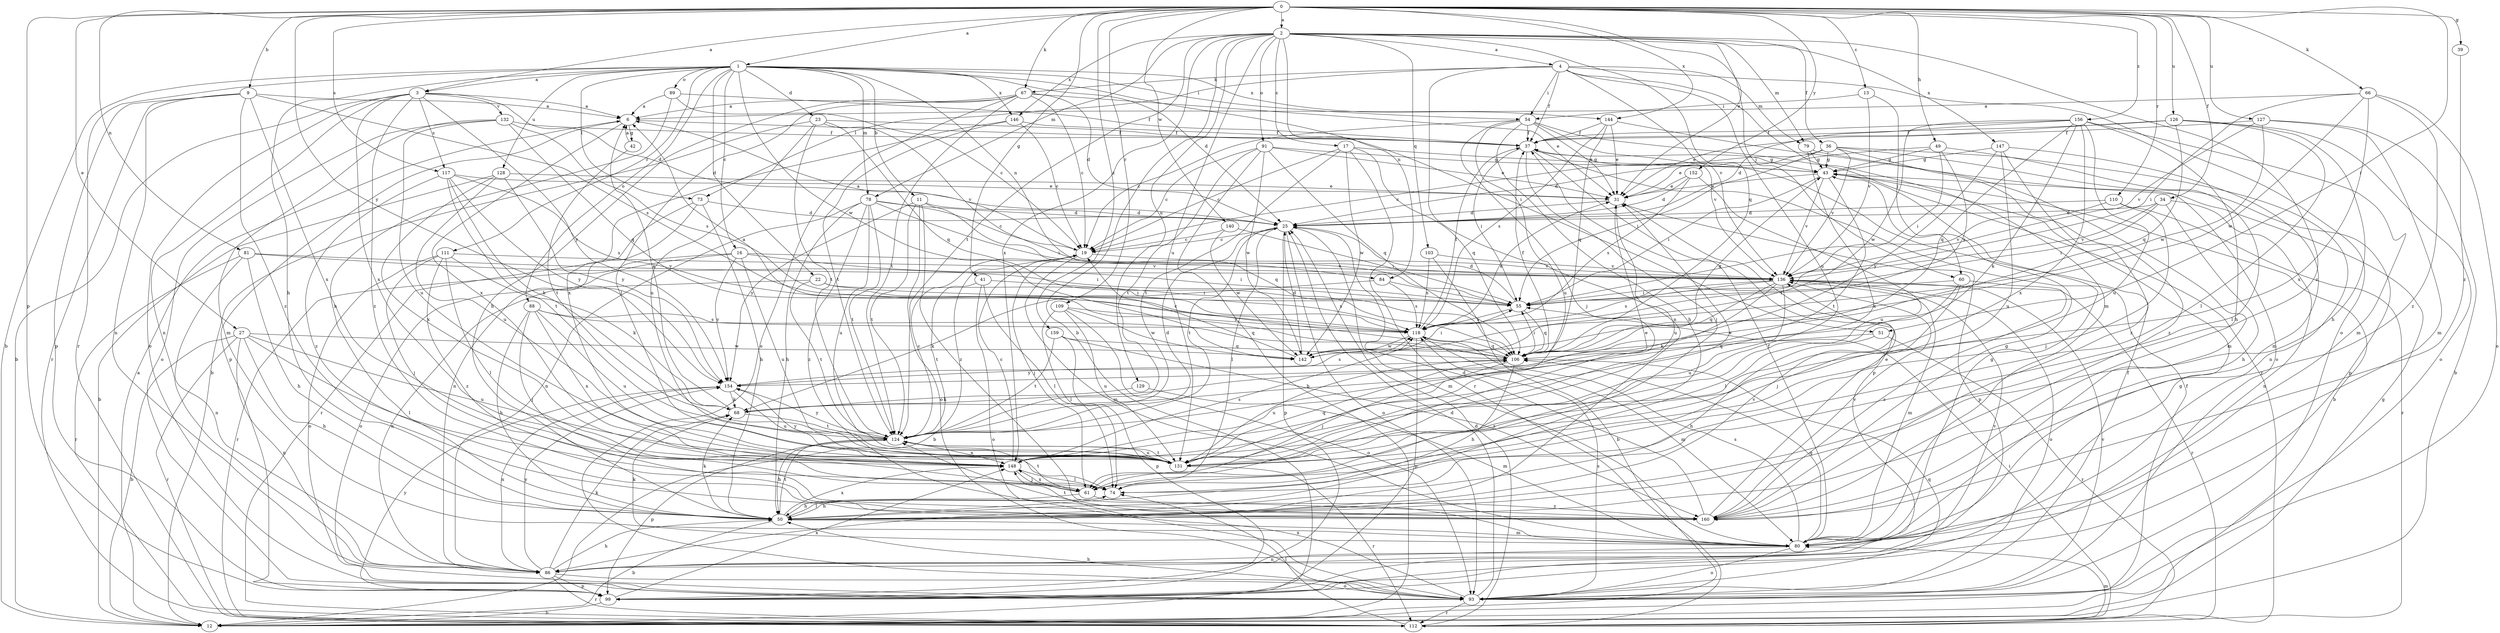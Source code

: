 strict digraph  {
0;
1;
2;
3;
4;
6;
9;
11;
12;
13;
16;
17;
19;
22;
23;
25;
27;
31;
34;
36;
37;
39;
41;
42;
43;
49;
50;
51;
54;
55;
60;
61;
66;
67;
68;
73;
74;
78;
79;
80;
81;
84;
86;
88;
89;
91;
93;
99;
103;
106;
109;
110;
111;
112;
117;
118;
124;
126;
127;
128;
129;
131;
132;
136;
140;
142;
144;
146;
147;
148;
152;
154;
156;
159;
160;
0 -> 1  [label=a];
0 -> 2  [label=a];
0 -> 3  [label=a];
0 -> 9  [label=b];
0 -> 13  [label=c];
0 -> 27  [label=e];
0 -> 31  [label=e];
0 -> 34  [label=f];
0 -> 39  [label=g];
0 -> 41  [label=g];
0 -> 49  [label=h];
0 -> 51  [label=i];
0 -> 66  [label=k];
0 -> 67  [label=k];
0 -> 81  [label=n];
0 -> 99  [label=p];
0 -> 109  [label=r];
0 -> 110  [label=r];
0 -> 117  [label=s];
0 -> 126  [label=u];
0 -> 127  [label=u];
0 -> 140  [label=w];
0 -> 144  [label=x];
0 -> 152  [label=y];
0 -> 154  [label=y];
0 -> 156  [label=z];
0 -> 159  [label=z];
1 -> 3  [label=a];
1 -> 11  [label=b];
1 -> 12  [label=b];
1 -> 16  [label=c];
1 -> 22  [label=d];
1 -> 23  [label=d];
1 -> 25  [label=d];
1 -> 50  [label=h];
1 -> 51  [label=i];
1 -> 54  [label=i];
1 -> 73  [label=l];
1 -> 78  [label=m];
1 -> 84  [label=n];
1 -> 88  [label=o];
1 -> 89  [label=o];
1 -> 111  [label=r];
1 -> 112  [label=r];
1 -> 128  [label=u];
1 -> 142  [label=w];
1 -> 144  [label=x];
1 -> 146  [label=x];
2 -> 4  [label=a];
2 -> 12  [label=b];
2 -> 17  [label=c];
2 -> 36  [label=f];
2 -> 60  [label=j];
2 -> 78  [label=m];
2 -> 79  [label=m];
2 -> 84  [label=n];
2 -> 91  [label=o];
2 -> 103  [label=q];
2 -> 106  [label=q];
2 -> 124  [label=t];
2 -> 129  [label=u];
2 -> 131  [label=u];
2 -> 146  [label=x];
2 -> 147  [label=x];
2 -> 148  [label=x];
2 -> 160  [label=z];
3 -> 6  [label=a];
3 -> 12  [label=b];
3 -> 25  [label=d];
3 -> 86  [label=n];
3 -> 93  [label=o];
3 -> 117  [label=s];
3 -> 132  [label=v];
3 -> 148  [label=x];
3 -> 154  [label=y];
3 -> 160  [label=z];
4 -> 37  [label=f];
4 -> 54  [label=i];
4 -> 67  [label=k];
4 -> 73  [label=l];
4 -> 79  [label=m];
4 -> 80  [label=m];
4 -> 86  [label=n];
4 -> 93  [label=o];
4 -> 131  [label=u];
4 -> 136  [label=v];
6 -> 37  [label=f];
6 -> 42  [label=g];
6 -> 99  [label=p];
6 -> 148  [label=x];
9 -> 6  [label=a];
9 -> 86  [label=n];
9 -> 99  [label=p];
9 -> 112  [label=r];
9 -> 118  [label=s];
9 -> 148  [label=x];
9 -> 160  [label=z];
11 -> 25  [label=d];
11 -> 93  [label=o];
11 -> 106  [label=q];
11 -> 124  [label=t];
11 -> 154  [label=y];
11 -> 160  [label=z];
12 -> 6  [label=a];
12 -> 37  [label=f];
12 -> 43  [label=g];
13 -> 54  [label=i];
13 -> 60  [label=j];
13 -> 136  [label=v];
16 -> 55  [label=i];
16 -> 93  [label=o];
16 -> 112  [label=r];
16 -> 131  [label=u];
16 -> 136  [label=v];
16 -> 154  [label=y];
17 -> 19  [label=c];
17 -> 43  [label=g];
17 -> 106  [label=q];
17 -> 112  [label=r];
17 -> 124  [label=t];
17 -> 142  [label=w];
19 -> 6  [label=a];
19 -> 12  [label=b];
19 -> 61  [label=j];
19 -> 80  [label=m];
19 -> 136  [label=v];
22 -> 55  [label=i];
22 -> 86  [label=n];
22 -> 118  [label=s];
22 -> 124  [label=t];
23 -> 12  [label=b];
23 -> 37  [label=f];
23 -> 106  [label=q];
23 -> 124  [label=t];
23 -> 131  [label=u];
23 -> 136  [label=v];
25 -> 19  [label=c];
25 -> 74  [label=l];
25 -> 80  [label=m];
25 -> 93  [label=o];
25 -> 99  [label=p];
25 -> 124  [label=t];
27 -> 12  [label=b];
27 -> 50  [label=h];
27 -> 74  [label=l];
27 -> 86  [label=n];
27 -> 112  [label=r];
27 -> 131  [label=u];
27 -> 142  [label=w];
31 -> 25  [label=d];
31 -> 99  [label=p];
31 -> 131  [label=u];
34 -> 25  [label=d];
34 -> 50  [label=h];
34 -> 55  [label=i];
34 -> 86  [label=n];
34 -> 136  [label=v];
36 -> 19  [label=c];
36 -> 25  [label=d];
36 -> 43  [label=g];
36 -> 55  [label=i];
36 -> 86  [label=n];
36 -> 99  [label=p];
36 -> 136  [label=v];
36 -> 160  [label=z];
37 -> 43  [label=g];
37 -> 55  [label=i];
37 -> 61  [label=j];
37 -> 99  [label=p];
39 -> 160  [label=z];
41 -> 55  [label=i];
41 -> 74  [label=l];
41 -> 93  [label=o];
41 -> 124  [label=t];
42 -> 6  [label=a];
42 -> 124  [label=t];
43 -> 12  [label=b];
43 -> 31  [label=e];
43 -> 55  [label=i];
43 -> 124  [label=t];
43 -> 136  [label=v];
49 -> 31  [label=e];
49 -> 43  [label=g];
49 -> 55  [label=i];
49 -> 74  [label=l];
49 -> 118  [label=s];
50 -> 12  [label=b];
50 -> 68  [label=k];
50 -> 74  [label=l];
50 -> 80  [label=m];
50 -> 124  [label=t];
50 -> 136  [label=v];
50 -> 148  [label=x];
51 -> 50  [label=h];
51 -> 106  [label=q];
51 -> 112  [label=r];
54 -> 19  [label=c];
54 -> 31  [label=e];
54 -> 37  [label=f];
54 -> 50  [label=h];
54 -> 61  [label=j];
54 -> 112  [label=r];
54 -> 131  [label=u];
54 -> 136  [label=v];
55 -> 25  [label=d];
55 -> 106  [label=q];
55 -> 118  [label=s];
60 -> 55  [label=i];
60 -> 61  [label=j];
60 -> 74  [label=l];
60 -> 160  [label=z];
61 -> 50  [label=h];
61 -> 124  [label=t];
61 -> 148  [label=x];
61 -> 160  [label=z];
66 -> 6  [label=a];
66 -> 55  [label=i];
66 -> 93  [label=o];
66 -> 142  [label=w];
66 -> 148  [label=x];
66 -> 160  [label=z];
67 -> 6  [label=a];
67 -> 19  [label=c];
67 -> 25  [label=d];
67 -> 31  [label=e];
67 -> 50  [label=h];
67 -> 74  [label=l];
67 -> 93  [label=o];
67 -> 124  [label=t];
68 -> 6  [label=a];
68 -> 124  [label=t];
73 -> 25  [label=d];
73 -> 50  [label=h];
73 -> 86  [label=n];
73 -> 112  [label=r];
74 -> 50  [label=h];
78 -> 19  [label=c];
78 -> 25  [label=d];
78 -> 50  [label=h];
78 -> 55  [label=i];
78 -> 86  [label=n];
78 -> 124  [label=t];
78 -> 131  [label=u];
78 -> 160  [label=z];
79 -> 43  [label=g];
79 -> 80  [label=m];
79 -> 148  [label=x];
80 -> 37  [label=f];
80 -> 43  [label=g];
80 -> 68  [label=k];
80 -> 86  [label=n];
80 -> 93  [label=o];
80 -> 106  [label=q];
80 -> 118  [label=s];
80 -> 124  [label=t];
81 -> 50  [label=h];
81 -> 55  [label=i];
81 -> 86  [label=n];
81 -> 112  [label=r];
81 -> 136  [label=v];
84 -> 55  [label=i];
84 -> 68  [label=k];
84 -> 118  [label=s];
86 -> 50  [label=h];
86 -> 68  [label=k];
86 -> 93  [label=o];
86 -> 99  [label=p];
86 -> 112  [label=r];
86 -> 136  [label=v];
86 -> 154  [label=y];
88 -> 50  [label=h];
88 -> 61  [label=j];
88 -> 106  [label=q];
88 -> 118  [label=s];
88 -> 131  [label=u];
88 -> 148  [label=x];
89 -> 6  [label=a];
89 -> 19  [label=c];
89 -> 37  [label=f];
89 -> 50  [label=h];
91 -> 12  [label=b];
91 -> 19  [label=c];
91 -> 31  [label=e];
91 -> 43  [label=g];
91 -> 106  [label=q];
91 -> 124  [label=t];
91 -> 142  [label=w];
93 -> 25  [label=d];
93 -> 37  [label=f];
93 -> 50  [label=h];
93 -> 106  [label=q];
93 -> 112  [label=r];
93 -> 118  [label=s];
93 -> 136  [label=v];
93 -> 148  [label=x];
99 -> 12  [label=b];
99 -> 43  [label=g];
99 -> 148  [label=x];
99 -> 154  [label=y];
103 -> 12  [label=b];
103 -> 118  [label=s];
103 -> 136  [label=v];
106 -> 6  [label=a];
106 -> 37  [label=f];
106 -> 43  [label=g];
106 -> 50  [label=h];
106 -> 55  [label=i];
106 -> 61  [label=j];
106 -> 131  [label=u];
106 -> 154  [label=y];
109 -> 74  [label=l];
109 -> 93  [label=o];
109 -> 118  [label=s];
109 -> 131  [label=u];
109 -> 142  [label=w];
110 -> 25  [label=d];
110 -> 61  [label=j];
110 -> 112  [label=r];
110 -> 136  [label=v];
111 -> 61  [label=j];
111 -> 68  [label=k];
111 -> 74  [label=l];
111 -> 93  [label=o];
111 -> 136  [label=v];
111 -> 160  [label=z];
112 -> 25  [label=d];
112 -> 55  [label=i];
112 -> 74  [label=l];
112 -> 80  [label=m];
117 -> 31  [label=e];
117 -> 68  [label=k];
117 -> 118  [label=s];
117 -> 124  [label=t];
117 -> 154  [label=y];
117 -> 160  [label=z];
118 -> 31  [label=e];
118 -> 37  [label=f];
118 -> 80  [label=m];
118 -> 99  [label=p];
118 -> 106  [label=q];
118 -> 142  [label=w];
124 -> 19  [label=c];
124 -> 25  [label=d];
124 -> 50  [label=h];
124 -> 99  [label=p];
124 -> 131  [label=u];
124 -> 148  [label=x];
124 -> 154  [label=y];
126 -> 31  [label=e];
126 -> 37  [label=f];
126 -> 50  [label=h];
126 -> 74  [label=l];
126 -> 93  [label=o];
126 -> 106  [label=q];
127 -> 12  [label=b];
127 -> 37  [label=f];
127 -> 80  [label=m];
127 -> 136  [label=v];
127 -> 142  [label=w];
128 -> 12  [label=b];
128 -> 31  [label=e];
128 -> 131  [label=u];
128 -> 148  [label=x];
128 -> 154  [label=y];
129 -> 68  [label=k];
129 -> 80  [label=m];
131 -> 31  [label=e];
131 -> 106  [label=q];
131 -> 112  [label=r];
131 -> 124  [label=t];
131 -> 154  [label=y];
132 -> 37  [label=f];
132 -> 80  [label=m];
132 -> 93  [label=o];
132 -> 106  [label=q];
132 -> 118  [label=s];
132 -> 131  [label=u];
136 -> 55  [label=i];
136 -> 68  [label=k];
136 -> 80  [label=m];
136 -> 93  [label=o];
136 -> 106  [label=q];
136 -> 112  [label=r];
136 -> 118  [label=s];
136 -> 131  [label=u];
140 -> 19  [label=c];
140 -> 55  [label=i];
140 -> 142  [label=w];
142 -> 19  [label=c];
142 -> 25  [label=d];
142 -> 55  [label=i];
144 -> 31  [label=e];
144 -> 37  [label=f];
144 -> 93  [label=o];
144 -> 106  [label=q];
144 -> 118  [label=s];
146 -> 19  [label=c];
146 -> 37  [label=f];
146 -> 124  [label=t];
146 -> 148  [label=x];
147 -> 43  [label=g];
147 -> 80  [label=m];
147 -> 131  [label=u];
147 -> 154  [label=y];
147 -> 160  [label=z];
148 -> 19  [label=c];
148 -> 31  [label=e];
148 -> 61  [label=j];
148 -> 74  [label=l];
148 -> 118  [label=s];
152 -> 25  [label=d];
152 -> 31  [label=e];
152 -> 118  [label=s];
152 -> 131  [label=u];
154 -> 68  [label=k];
154 -> 86  [label=n];
154 -> 118  [label=s];
154 -> 131  [label=u];
156 -> 25  [label=d];
156 -> 37  [label=f];
156 -> 50  [label=h];
156 -> 68  [label=k];
156 -> 80  [label=m];
156 -> 106  [label=q];
156 -> 131  [label=u];
156 -> 142  [label=w];
156 -> 148  [label=x];
159 -> 99  [label=p];
159 -> 106  [label=q];
159 -> 124  [label=t];
159 -> 160  [label=z];
160 -> 25  [label=d];
160 -> 31  [label=e];
160 -> 43  [label=g];
160 -> 136  [label=v];
}
